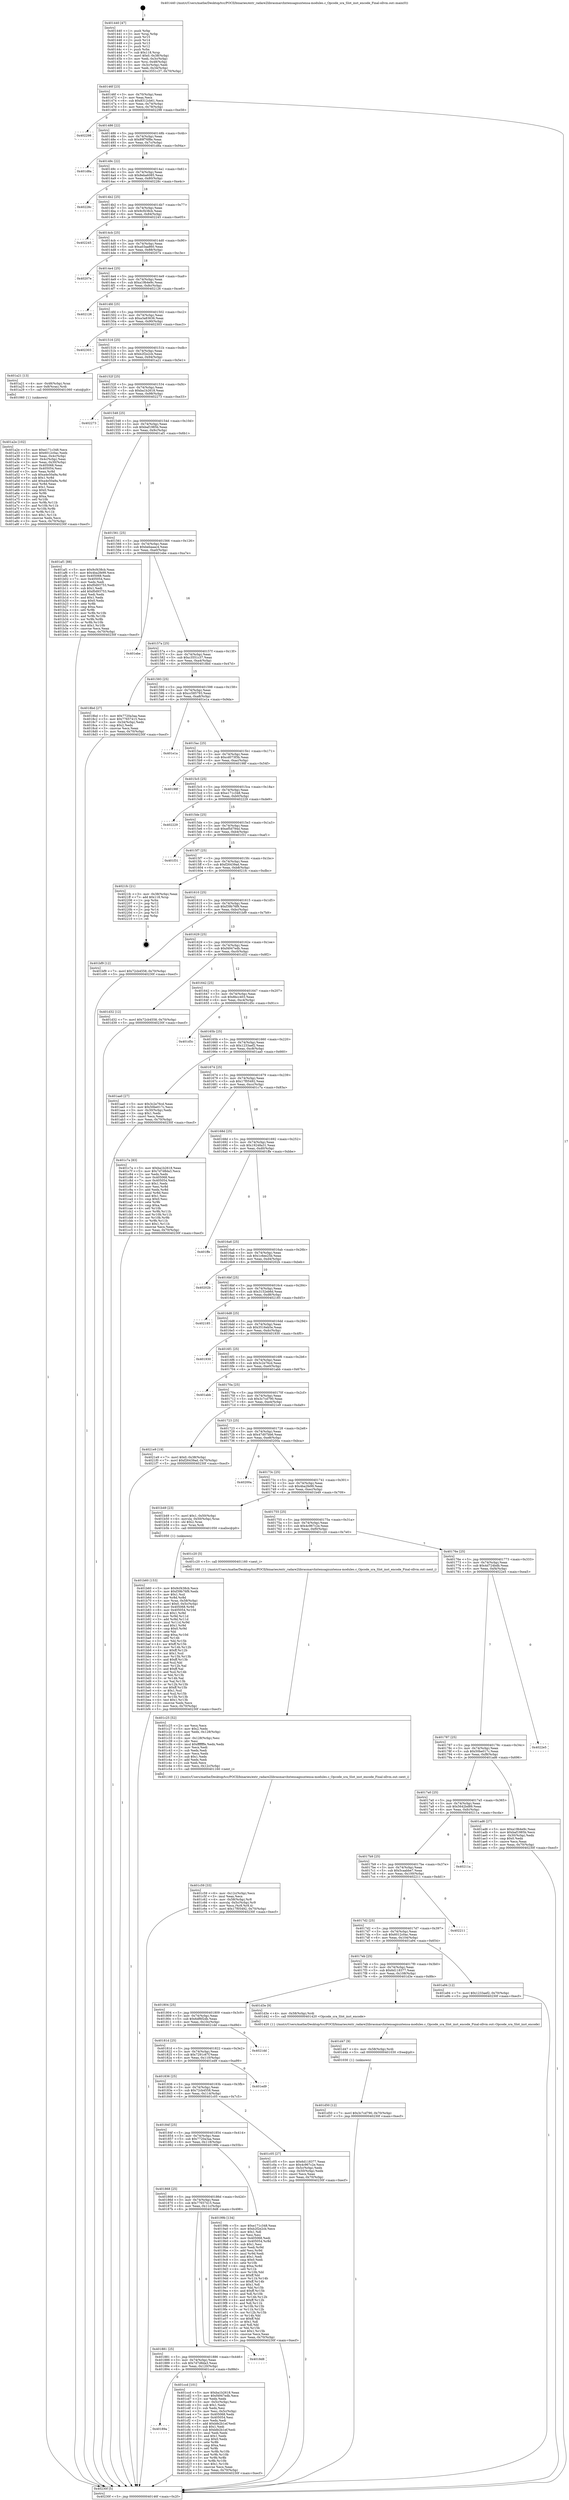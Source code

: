 digraph "0x401440" {
  label = "0x401440 (/mnt/c/Users/mathe/Desktop/tcc/POCII/binaries/extr_radare2librasmarchxtensagnuxtensa-modules.c_Opcode_sra_Slot_inst_encode_Final-ollvm.out::main(0))"
  labelloc = "t"
  node[shape=record]

  Entry [label="",width=0.3,height=0.3,shape=circle,fillcolor=black,style=filled]
  "0x40146f" [label="{
     0x40146f [23]\l
     | [instrs]\l
     &nbsp;&nbsp;0x40146f \<+3\>: mov -0x70(%rbp),%eax\l
     &nbsp;&nbsp;0x401472 \<+2\>: mov %eax,%ecx\l
     &nbsp;&nbsp;0x401474 \<+6\>: sub $0x8312cb61,%ecx\l
     &nbsp;&nbsp;0x40147a \<+3\>: mov %eax,-0x74(%rbp)\l
     &nbsp;&nbsp;0x40147d \<+3\>: mov %ecx,-0x78(%rbp)\l
     &nbsp;&nbsp;0x401480 \<+6\>: je 0000000000402298 \<main+0xe58\>\l
  }"]
  "0x402298" [label="{
     0x402298\l
  }", style=dashed]
  "0x401486" [label="{
     0x401486 [22]\l
     | [instrs]\l
     &nbsp;&nbsp;0x401486 \<+5\>: jmp 000000000040148b \<main+0x4b\>\l
     &nbsp;&nbsp;0x40148b \<+3\>: mov -0x74(%rbp),%eax\l
     &nbsp;&nbsp;0x40148e \<+5\>: sub $0x89f76f8e,%eax\l
     &nbsp;&nbsp;0x401493 \<+3\>: mov %eax,-0x7c(%rbp)\l
     &nbsp;&nbsp;0x401496 \<+6\>: je 0000000000401d8a \<main+0x94a\>\l
  }"]
  Exit [label="",width=0.3,height=0.3,shape=circle,fillcolor=black,style=filled,peripheries=2]
  "0x401d8a" [label="{
     0x401d8a\l
  }", style=dashed]
  "0x40149c" [label="{
     0x40149c [22]\l
     | [instrs]\l
     &nbsp;&nbsp;0x40149c \<+5\>: jmp 00000000004014a1 \<main+0x61\>\l
     &nbsp;&nbsp;0x4014a1 \<+3\>: mov -0x74(%rbp),%eax\l
     &nbsp;&nbsp;0x4014a4 \<+5\>: sub $0x8eba6085,%eax\l
     &nbsp;&nbsp;0x4014a9 \<+3\>: mov %eax,-0x80(%rbp)\l
     &nbsp;&nbsp;0x4014ac \<+6\>: je 000000000040228c \<main+0xe4c\>\l
  }"]
  "0x401d50" [label="{
     0x401d50 [12]\l
     | [instrs]\l
     &nbsp;&nbsp;0x401d50 \<+7\>: movl $0x3c7cd790,-0x70(%rbp)\l
     &nbsp;&nbsp;0x401d57 \<+5\>: jmp 000000000040230f \<main+0xecf\>\l
  }"]
  "0x40228c" [label="{
     0x40228c\l
  }", style=dashed]
  "0x4014b2" [label="{
     0x4014b2 [25]\l
     | [instrs]\l
     &nbsp;&nbsp;0x4014b2 \<+5\>: jmp 00000000004014b7 \<main+0x77\>\l
     &nbsp;&nbsp;0x4014b7 \<+3\>: mov -0x74(%rbp),%eax\l
     &nbsp;&nbsp;0x4014ba \<+5\>: sub $0x9cf438cb,%eax\l
     &nbsp;&nbsp;0x4014bf \<+6\>: mov %eax,-0x84(%rbp)\l
     &nbsp;&nbsp;0x4014c5 \<+6\>: je 0000000000402245 \<main+0xe05\>\l
  }"]
  "0x401d47" [label="{
     0x401d47 [9]\l
     | [instrs]\l
     &nbsp;&nbsp;0x401d47 \<+4\>: mov -0x58(%rbp),%rdi\l
     &nbsp;&nbsp;0x401d4b \<+5\>: call 0000000000401030 \<free@plt\>\l
     | [calls]\l
     &nbsp;&nbsp;0x401030 \{1\} (unknown)\l
  }"]
  "0x402245" [label="{
     0x402245\l
  }", style=dashed]
  "0x4014cb" [label="{
     0x4014cb [25]\l
     | [instrs]\l
     &nbsp;&nbsp;0x4014cb \<+5\>: jmp 00000000004014d0 \<main+0x90\>\l
     &nbsp;&nbsp;0x4014d0 \<+3\>: mov -0x74(%rbp),%eax\l
     &nbsp;&nbsp;0x4014d3 \<+5\>: sub $0xa03aa860,%eax\l
     &nbsp;&nbsp;0x4014d8 \<+6\>: mov %eax,-0x88(%rbp)\l
     &nbsp;&nbsp;0x4014de \<+6\>: je 000000000040207e \<main+0xc3e\>\l
  }"]
  "0x40189a" [label="{
     0x40189a\l
  }", style=dashed]
  "0x40207e" [label="{
     0x40207e\l
  }", style=dashed]
  "0x4014e4" [label="{
     0x4014e4 [25]\l
     | [instrs]\l
     &nbsp;&nbsp;0x4014e4 \<+5\>: jmp 00000000004014e9 \<main+0xa9\>\l
     &nbsp;&nbsp;0x4014e9 \<+3\>: mov -0x74(%rbp),%eax\l
     &nbsp;&nbsp;0x4014ec \<+5\>: sub $0xa19b4e9c,%eax\l
     &nbsp;&nbsp;0x4014f1 \<+6\>: mov %eax,-0x8c(%rbp)\l
     &nbsp;&nbsp;0x4014f7 \<+6\>: je 0000000000402126 \<main+0xce6\>\l
  }"]
  "0x401ccd" [label="{
     0x401ccd [101]\l
     | [instrs]\l
     &nbsp;&nbsp;0x401ccd \<+5\>: mov $0xba1b2618,%eax\l
     &nbsp;&nbsp;0x401cd2 \<+5\>: mov $0xf4947edb,%ecx\l
     &nbsp;&nbsp;0x401cd7 \<+2\>: xor %edx,%edx\l
     &nbsp;&nbsp;0x401cd9 \<+3\>: mov -0x5c(%rbp),%esi\l
     &nbsp;&nbsp;0x401cdc \<+3\>: sub $0x1,%edx\l
     &nbsp;&nbsp;0x401cdf \<+2\>: sub %edx,%esi\l
     &nbsp;&nbsp;0x401ce1 \<+3\>: mov %esi,-0x5c(%rbp)\l
     &nbsp;&nbsp;0x401ce4 \<+7\>: mov 0x405068,%edx\l
     &nbsp;&nbsp;0x401ceb \<+7\>: mov 0x405054,%esi\l
     &nbsp;&nbsp;0x401cf2 \<+2\>: mov %edx,%edi\l
     &nbsp;&nbsp;0x401cf4 \<+6\>: add $0xbfe2b1ef,%edi\l
     &nbsp;&nbsp;0x401cfa \<+3\>: sub $0x1,%edi\l
     &nbsp;&nbsp;0x401cfd \<+6\>: sub $0xbfe2b1ef,%edi\l
     &nbsp;&nbsp;0x401d03 \<+3\>: imul %edi,%edx\l
     &nbsp;&nbsp;0x401d06 \<+3\>: and $0x1,%edx\l
     &nbsp;&nbsp;0x401d09 \<+3\>: cmp $0x0,%edx\l
     &nbsp;&nbsp;0x401d0c \<+4\>: sete %r8b\l
     &nbsp;&nbsp;0x401d10 \<+3\>: cmp $0xa,%esi\l
     &nbsp;&nbsp;0x401d13 \<+4\>: setl %r9b\l
     &nbsp;&nbsp;0x401d17 \<+3\>: mov %r8b,%r10b\l
     &nbsp;&nbsp;0x401d1a \<+3\>: and %r9b,%r10b\l
     &nbsp;&nbsp;0x401d1d \<+3\>: xor %r9b,%r8b\l
     &nbsp;&nbsp;0x401d20 \<+3\>: or %r8b,%r10b\l
     &nbsp;&nbsp;0x401d23 \<+4\>: test $0x1,%r10b\l
     &nbsp;&nbsp;0x401d27 \<+3\>: cmovne %ecx,%eax\l
     &nbsp;&nbsp;0x401d2a \<+3\>: mov %eax,-0x70(%rbp)\l
     &nbsp;&nbsp;0x401d2d \<+5\>: jmp 000000000040230f \<main+0xecf\>\l
  }"]
  "0x402126" [label="{
     0x402126\l
  }", style=dashed]
  "0x4014fd" [label="{
     0x4014fd [25]\l
     | [instrs]\l
     &nbsp;&nbsp;0x4014fd \<+5\>: jmp 0000000000401502 \<main+0xc2\>\l
     &nbsp;&nbsp;0x401502 \<+3\>: mov -0x74(%rbp),%eax\l
     &nbsp;&nbsp;0x401505 \<+5\>: sub $0xa3a83636,%eax\l
     &nbsp;&nbsp;0x40150a \<+6\>: mov %eax,-0x90(%rbp)\l
     &nbsp;&nbsp;0x401510 \<+6\>: je 0000000000402303 \<main+0xec3\>\l
  }"]
  "0x401881" [label="{
     0x401881 [25]\l
     | [instrs]\l
     &nbsp;&nbsp;0x401881 \<+5\>: jmp 0000000000401886 \<main+0x446\>\l
     &nbsp;&nbsp;0x401886 \<+3\>: mov -0x74(%rbp),%eax\l
     &nbsp;&nbsp;0x401889 \<+5\>: sub $0x7d7d8da3,%eax\l
     &nbsp;&nbsp;0x40188e \<+6\>: mov %eax,-0x120(%rbp)\l
     &nbsp;&nbsp;0x401894 \<+6\>: je 0000000000401ccd \<main+0x88d\>\l
  }"]
  "0x402303" [label="{
     0x402303\l
  }", style=dashed]
  "0x401516" [label="{
     0x401516 [25]\l
     | [instrs]\l
     &nbsp;&nbsp;0x401516 \<+5\>: jmp 000000000040151b \<main+0xdb\>\l
     &nbsp;&nbsp;0x40151b \<+3\>: mov -0x74(%rbp),%eax\l
     &nbsp;&nbsp;0x40151e \<+5\>: sub $0xb2f2e2cb,%eax\l
     &nbsp;&nbsp;0x401523 \<+6\>: mov %eax,-0x94(%rbp)\l
     &nbsp;&nbsp;0x401529 \<+6\>: je 0000000000401a21 \<main+0x5e1\>\l
  }"]
  "0x4018d8" [label="{
     0x4018d8\l
  }", style=dashed]
  "0x401a21" [label="{
     0x401a21 [13]\l
     | [instrs]\l
     &nbsp;&nbsp;0x401a21 \<+4\>: mov -0x48(%rbp),%rax\l
     &nbsp;&nbsp;0x401a25 \<+4\>: mov 0x8(%rax),%rdi\l
     &nbsp;&nbsp;0x401a29 \<+5\>: call 0000000000401060 \<atoi@plt\>\l
     | [calls]\l
     &nbsp;&nbsp;0x401060 \{1\} (unknown)\l
  }"]
  "0x40152f" [label="{
     0x40152f [25]\l
     | [instrs]\l
     &nbsp;&nbsp;0x40152f \<+5\>: jmp 0000000000401534 \<main+0xf4\>\l
     &nbsp;&nbsp;0x401534 \<+3\>: mov -0x74(%rbp),%eax\l
     &nbsp;&nbsp;0x401537 \<+5\>: sub $0xba1b2618,%eax\l
     &nbsp;&nbsp;0x40153c \<+6\>: mov %eax,-0x98(%rbp)\l
     &nbsp;&nbsp;0x401542 \<+6\>: je 0000000000402273 \<main+0xe33\>\l
  }"]
  "0x401c59" [label="{
     0x401c59 [33]\l
     | [instrs]\l
     &nbsp;&nbsp;0x401c59 \<+6\>: mov -0x12c(%rbp),%ecx\l
     &nbsp;&nbsp;0x401c5f \<+3\>: imul %eax,%ecx\l
     &nbsp;&nbsp;0x401c62 \<+4\>: mov -0x58(%rbp),%r8\l
     &nbsp;&nbsp;0x401c66 \<+4\>: movslq -0x5c(%rbp),%r9\l
     &nbsp;&nbsp;0x401c6a \<+4\>: mov %ecx,(%r8,%r9,4)\l
     &nbsp;&nbsp;0x401c6e \<+7\>: movl $0x17f05492,-0x70(%rbp)\l
     &nbsp;&nbsp;0x401c75 \<+5\>: jmp 000000000040230f \<main+0xecf\>\l
  }"]
  "0x402273" [label="{
     0x402273\l
  }", style=dashed]
  "0x401548" [label="{
     0x401548 [25]\l
     | [instrs]\l
     &nbsp;&nbsp;0x401548 \<+5\>: jmp 000000000040154d \<main+0x10d\>\l
     &nbsp;&nbsp;0x40154d \<+3\>: mov -0x74(%rbp),%eax\l
     &nbsp;&nbsp;0x401550 \<+5\>: sub $0xbaf1985b,%eax\l
     &nbsp;&nbsp;0x401555 \<+6\>: mov %eax,-0x9c(%rbp)\l
     &nbsp;&nbsp;0x40155b \<+6\>: je 0000000000401af1 \<main+0x6b1\>\l
  }"]
  "0x401c25" [label="{
     0x401c25 [52]\l
     | [instrs]\l
     &nbsp;&nbsp;0x401c25 \<+2\>: xor %ecx,%ecx\l
     &nbsp;&nbsp;0x401c27 \<+5\>: mov $0x2,%edx\l
     &nbsp;&nbsp;0x401c2c \<+6\>: mov %edx,-0x128(%rbp)\l
     &nbsp;&nbsp;0x401c32 \<+1\>: cltd\l
     &nbsp;&nbsp;0x401c33 \<+6\>: mov -0x128(%rbp),%esi\l
     &nbsp;&nbsp;0x401c39 \<+2\>: idiv %esi\l
     &nbsp;&nbsp;0x401c3b \<+6\>: imul $0xfffffffe,%edx,%edx\l
     &nbsp;&nbsp;0x401c41 \<+2\>: mov %ecx,%edi\l
     &nbsp;&nbsp;0x401c43 \<+2\>: sub %edx,%edi\l
     &nbsp;&nbsp;0x401c45 \<+2\>: mov %ecx,%edx\l
     &nbsp;&nbsp;0x401c47 \<+3\>: sub $0x1,%edx\l
     &nbsp;&nbsp;0x401c4a \<+2\>: add %edx,%edi\l
     &nbsp;&nbsp;0x401c4c \<+2\>: sub %edi,%ecx\l
     &nbsp;&nbsp;0x401c4e \<+6\>: mov %ecx,-0x12c(%rbp)\l
     &nbsp;&nbsp;0x401c54 \<+5\>: call 0000000000401160 \<next_i\>\l
     | [calls]\l
     &nbsp;&nbsp;0x401160 \{1\} (/mnt/c/Users/mathe/Desktop/tcc/POCII/binaries/extr_radare2librasmarchxtensagnuxtensa-modules.c_Opcode_sra_Slot_inst_encode_Final-ollvm.out::next_i)\l
  }"]
  "0x401af1" [label="{
     0x401af1 [88]\l
     | [instrs]\l
     &nbsp;&nbsp;0x401af1 \<+5\>: mov $0x9cf438cb,%eax\l
     &nbsp;&nbsp;0x401af6 \<+5\>: mov $0x4ba2fe99,%ecx\l
     &nbsp;&nbsp;0x401afb \<+7\>: mov 0x405068,%edx\l
     &nbsp;&nbsp;0x401b02 \<+7\>: mov 0x405054,%esi\l
     &nbsp;&nbsp;0x401b09 \<+2\>: mov %edx,%edi\l
     &nbsp;&nbsp;0x401b0b \<+6\>: sub $0xf0d93753,%edi\l
     &nbsp;&nbsp;0x401b11 \<+3\>: sub $0x1,%edi\l
     &nbsp;&nbsp;0x401b14 \<+6\>: add $0xf0d93753,%edi\l
     &nbsp;&nbsp;0x401b1a \<+3\>: imul %edi,%edx\l
     &nbsp;&nbsp;0x401b1d \<+3\>: and $0x1,%edx\l
     &nbsp;&nbsp;0x401b20 \<+3\>: cmp $0x0,%edx\l
     &nbsp;&nbsp;0x401b23 \<+4\>: sete %r8b\l
     &nbsp;&nbsp;0x401b27 \<+3\>: cmp $0xa,%esi\l
     &nbsp;&nbsp;0x401b2a \<+4\>: setl %r9b\l
     &nbsp;&nbsp;0x401b2e \<+3\>: mov %r8b,%r10b\l
     &nbsp;&nbsp;0x401b31 \<+3\>: and %r9b,%r10b\l
     &nbsp;&nbsp;0x401b34 \<+3\>: xor %r9b,%r8b\l
     &nbsp;&nbsp;0x401b37 \<+3\>: or %r8b,%r10b\l
     &nbsp;&nbsp;0x401b3a \<+4\>: test $0x1,%r10b\l
     &nbsp;&nbsp;0x401b3e \<+3\>: cmovne %ecx,%eax\l
     &nbsp;&nbsp;0x401b41 \<+3\>: mov %eax,-0x70(%rbp)\l
     &nbsp;&nbsp;0x401b44 \<+5\>: jmp 000000000040230f \<main+0xecf\>\l
  }"]
  "0x401561" [label="{
     0x401561 [25]\l
     | [instrs]\l
     &nbsp;&nbsp;0x401561 \<+5\>: jmp 0000000000401566 \<main+0x126\>\l
     &nbsp;&nbsp;0x401566 \<+3\>: mov -0x74(%rbp),%eax\l
     &nbsp;&nbsp;0x401569 \<+5\>: sub $0xbebaaac4,%eax\l
     &nbsp;&nbsp;0x40156e \<+6\>: mov %eax,-0xa0(%rbp)\l
     &nbsp;&nbsp;0x401574 \<+6\>: je 0000000000401ebe \<main+0xa7e\>\l
  }"]
  "0x401b60" [label="{
     0x401b60 [153]\l
     | [instrs]\l
     &nbsp;&nbsp;0x401b60 \<+5\>: mov $0x9cf438cb,%ecx\l
     &nbsp;&nbsp;0x401b65 \<+5\>: mov $0xf39b76f9,%edx\l
     &nbsp;&nbsp;0x401b6a \<+3\>: mov $0x1,%sil\l
     &nbsp;&nbsp;0x401b6d \<+3\>: xor %r8d,%r8d\l
     &nbsp;&nbsp;0x401b70 \<+4\>: mov %rax,-0x58(%rbp)\l
     &nbsp;&nbsp;0x401b74 \<+7\>: movl $0x0,-0x5c(%rbp)\l
     &nbsp;&nbsp;0x401b7b \<+8\>: mov 0x405068,%r9d\l
     &nbsp;&nbsp;0x401b83 \<+8\>: mov 0x405054,%r10d\l
     &nbsp;&nbsp;0x401b8b \<+4\>: sub $0x1,%r8d\l
     &nbsp;&nbsp;0x401b8f \<+3\>: mov %r9d,%r11d\l
     &nbsp;&nbsp;0x401b92 \<+3\>: add %r8d,%r11d\l
     &nbsp;&nbsp;0x401b95 \<+4\>: imul %r11d,%r9d\l
     &nbsp;&nbsp;0x401b99 \<+4\>: and $0x1,%r9d\l
     &nbsp;&nbsp;0x401b9d \<+4\>: cmp $0x0,%r9d\l
     &nbsp;&nbsp;0x401ba1 \<+3\>: sete %bl\l
     &nbsp;&nbsp;0x401ba4 \<+4\>: cmp $0xa,%r10d\l
     &nbsp;&nbsp;0x401ba8 \<+4\>: setl %r14b\l
     &nbsp;&nbsp;0x401bac \<+3\>: mov %bl,%r15b\l
     &nbsp;&nbsp;0x401baf \<+4\>: xor $0xff,%r15b\l
     &nbsp;&nbsp;0x401bb3 \<+3\>: mov %r14b,%r12b\l
     &nbsp;&nbsp;0x401bb6 \<+4\>: xor $0xff,%r12b\l
     &nbsp;&nbsp;0x401bba \<+4\>: xor $0x1,%sil\l
     &nbsp;&nbsp;0x401bbe \<+3\>: mov %r15b,%r13b\l
     &nbsp;&nbsp;0x401bc1 \<+4\>: and $0xff,%r13b\l
     &nbsp;&nbsp;0x401bc5 \<+3\>: and %sil,%bl\l
     &nbsp;&nbsp;0x401bc8 \<+3\>: mov %r12b,%al\l
     &nbsp;&nbsp;0x401bcb \<+2\>: and $0xff,%al\l
     &nbsp;&nbsp;0x401bcd \<+3\>: and %sil,%r14b\l
     &nbsp;&nbsp;0x401bd0 \<+3\>: or %bl,%r13b\l
     &nbsp;&nbsp;0x401bd3 \<+3\>: or %r14b,%al\l
     &nbsp;&nbsp;0x401bd6 \<+3\>: xor %al,%r13b\l
     &nbsp;&nbsp;0x401bd9 \<+3\>: or %r12b,%r15b\l
     &nbsp;&nbsp;0x401bdc \<+4\>: xor $0xff,%r15b\l
     &nbsp;&nbsp;0x401be0 \<+4\>: or $0x1,%sil\l
     &nbsp;&nbsp;0x401be4 \<+3\>: and %sil,%r15b\l
     &nbsp;&nbsp;0x401be7 \<+3\>: or %r15b,%r13b\l
     &nbsp;&nbsp;0x401bea \<+4\>: test $0x1,%r13b\l
     &nbsp;&nbsp;0x401bee \<+3\>: cmovne %edx,%ecx\l
     &nbsp;&nbsp;0x401bf1 \<+3\>: mov %ecx,-0x70(%rbp)\l
     &nbsp;&nbsp;0x401bf4 \<+5\>: jmp 000000000040230f \<main+0xecf\>\l
  }"]
  "0x401ebe" [label="{
     0x401ebe\l
  }", style=dashed]
  "0x40157a" [label="{
     0x40157a [25]\l
     | [instrs]\l
     &nbsp;&nbsp;0x40157a \<+5\>: jmp 000000000040157f \<main+0x13f\>\l
     &nbsp;&nbsp;0x40157f \<+3\>: mov -0x74(%rbp),%eax\l
     &nbsp;&nbsp;0x401582 \<+5\>: sub $0xc3551c37,%eax\l
     &nbsp;&nbsp;0x401587 \<+6\>: mov %eax,-0xa4(%rbp)\l
     &nbsp;&nbsp;0x40158d \<+6\>: je 00000000004018bd \<main+0x47d\>\l
  }"]
  "0x401a2e" [label="{
     0x401a2e [102]\l
     | [instrs]\l
     &nbsp;&nbsp;0x401a2e \<+5\>: mov $0xe171c348,%ecx\l
     &nbsp;&nbsp;0x401a33 \<+5\>: mov $0x6012c0ac,%edx\l
     &nbsp;&nbsp;0x401a38 \<+3\>: mov %eax,-0x4c(%rbp)\l
     &nbsp;&nbsp;0x401a3b \<+3\>: mov -0x4c(%rbp),%eax\l
     &nbsp;&nbsp;0x401a3e \<+3\>: mov %eax,-0x30(%rbp)\l
     &nbsp;&nbsp;0x401a41 \<+7\>: mov 0x405068,%eax\l
     &nbsp;&nbsp;0x401a48 \<+7\>: mov 0x405054,%esi\l
     &nbsp;&nbsp;0x401a4f \<+3\>: mov %eax,%r8d\l
     &nbsp;&nbsp;0x401a52 \<+7\>: sub $0xa4e50a9a,%r8d\l
     &nbsp;&nbsp;0x401a59 \<+4\>: sub $0x1,%r8d\l
     &nbsp;&nbsp;0x401a5d \<+7\>: add $0xa4e50a9a,%r8d\l
     &nbsp;&nbsp;0x401a64 \<+4\>: imul %r8d,%eax\l
     &nbsp;&nbsp;0x401a68 \<+3\>: and $0x1,%eax\l
     &nbsp;&nbsp;0x401a6b \<+3\>: cmp $0x0,%eax\l
     &nbsp;&nbsp;0x401a6e \<+4\>: sete %r9b\l
     &nbsp;&nbsp;0x401a72 \<+3\>: cmp $0xa,%esi\l
     &nbsp;&nbsp;0x401a75 \<+4\>: setl %r10b\l
     &nbsp;&nbsp;0x401a79 \<+3\>: mov %r9b,%r11b\l
     &nbsp;&nbsp;0x401a7c \<+3\>: and %r10b,%r11b\l
     &nbsp;&nbsp;0x401a7f \<+3\>: xor %r10b,%r9b\l
     &nbsp;&nbsp;0x401a82 \<+3\>: or %r9b,%r11b\l
     &nbsp;&nbsp;0x401a85 \<+4\>: test $0x1,%r11b\l
     &nbsp;&nbsp;0x401a89 \<+3\>: cmovne %edx,%ecx\l
     &nbsp;&nbsp;0x401a8c \<+3\>: mov %ecx,-0x70(%rbp)\l
     &nbsp;&nbsp;0x401a8f \<+5\>: jmp 000000000040230f \<main+0xecf\>\l
  }"]
  "0x4018bd" [label="{
     0x4018bd [27]\l
     | [instrs]\l
     &nbsp;&nbsp;0x4018bd \<+5\>: mov $0x7720a3aa,%eax\l
     &nbsp;&nbsp;0x4018c2 \<+5\>: mov $0x77657415,%ecx\l
     &nbsp;&nbsp;0x4018c7 \<+3\>: mov -0x34(%rbp),%edx\l
     &nbsp;&nbsp;0x4018ca \<+3\>: cmp $0x2,%edx\l
     &nbsp;&nbsp;0x4018cd \<+3\>: cmovne %ecx,%eax\l
     &nbsp;&nbsp;0x4018d0 \<+3\>: mov %eax,-0x70(%rbp)\l
     &nbsp;&nbsp;0x4018d3 \<+5\>: jmp 000000000040230f \<main+0xecf\>\l
  }"]
  "0x401593" [label="{
     0x401593 [25]\l
     | [instrs]\l
     &nbsp;&nbsp;0x401593 \<+5\>: jmp 0000000000401598 \<main+0x158\>\l
     &nbsp;&nbsp;0x401598 \<+3\>: mov -0x74(%rbp),%eax\l
     &nbsp;&nbsp;0x40159b \<+5\>: sub $0xcc585793,%eax\l
     &nbsp;&nbsp;0x4015a0 \<+6\>: mov %eax,-0xa8(%rbp)\l
     &nbsp;&nbsp;0x4015a6 \<+6\>: je 0000000000401e1a \<main+0x9da\>\l
  }"]
  "0x40230f" [label="{
     0x40230f [5]\l
     | [instrs]\l
     &nbsp;&nbsp;0x40230f \<+5\>: jmp 000000000040146f \<main+0x2f\>\l
  }"]
  "0x401440" [label="{
     0x401440 [47]\l
     | [instrs]\l
     &nbsp;&nbsp;0x401440 \<+1\>: push %rbp\l
     &nbsp;&nbsp;0x401441 \<+3\>: mov %rsp,%rbp\l
     &nbsp;&nbsp;0x401444 \<+2\>: push %r15\l
     &nbsp;&nbsp;0x401446 \<+2\>: push %r14\l
     &nbsp;&nbsp;0x401448 \<+2\>: push %r13\l
     &nbsp;&nbsp;0x40144a \<+2\>: push %r12\l
     &nbsp;&nbsp;0x40144c \<+1\>: push %rbx\l
     &nbsp;&nbsp;0x40144d \<+7\>: sub $0x118,%rsp\l
     &nbsp;&nbsp;0x401454 \<+7\>: movl $0x0,-0x38(%rbp)\l
     &nbsp;&nbsp;0x40145b \<+3\>: mov %edi,-0x3c(%rbp)\l
     &nbsp;&nbsp;0x40145e \<+4\>: mov %rsi,-0x48(%rbp)\l
     &nbsp;&nbsp;0x401462 \<+3\>: mov -0x3c(%rbp),%edi\l
     &nbsp;&nbsp;0x401465 \<+3\>: mov %edi,-0x34(%rbp)\l
     &nbsp;&nbsp;0x401468 \<+7\>: movl $0xc3551c37,-0x70(%rbp)\l
  }"]
  "0x401868" [label="{
     0x401868 [25]\l
     | [instrs]\l
     &nbsp;&nbsp;0x401868 \<+5\>: jmp 000000000040186d \<main+0x42d\>\l
     &nbsp;&nbsp;0x40186d \<+3\>: mov -0x74(%rbp),%eax\l
     &nbsp;&nbsp;0x401870 \<+5\>: sub $0x77657415,%eax\l
     &nbsp;&nbsp;0x401875 \<+6\>: mov %eax,-0x11c(%rbp)\l
     &nbsp;&nbsp;0x40187b \<+6\>: je 00000000004018d8 \<main+0x498\>\l
  }"]
  "0x401e1a" [label="{
     0x401e1a\l
  }", style=dashed]
  "0x4015ac" [label="{
     0x4015ac [25]\l
     | [instrs]\l
     &nbsp;&nbsp;0x4015ac \<+5\>: jmp 00000000004015b1 \<main+0x171\>\l
     &nbsp;&nbsp;0x4015b1 \<+3\>: mov -0x74(%rbp),%eax\l
     &nbsp;&nbsp;0x4015b4 \<+5\>: sub $0xcd073f3b,%eax\l
     &nbsp;&nbsp;0x4015b9 \<+6\>: mov %eax,-0xac(%rbp)\l
     &nbsp;&nbsp;0x4015bf \<+6\>: je 000000000040198f \<main+0x54f\>\l
  }"]
  "0x40199b" [label="{
     0x40199b [134]\l
     | [instrs]\l
     &nbsp;&nbsp;0x40199b \<+5\>: mov $0xe171c348,%eax\l
     &nbsp;&nbsp;0x4019a0 \<+5\>: mov $0xb2f2e2cb,%ecx\l
     &nbsp;&nbsp;0x4019a5 \<+2\>: mov $0x1,%dl\l
     &nbsp;&nbsp;0x4019a7 \<+2\>: xor %esi,%esi\l
     &nbsp;&nbsp;0x4019a9 \<+7\>: mov 0x405068,%edi\l
     &nbsp;&nbsp;0x4019b0 \<+8\>: mov 0x405054,%r8d\l
     &nbsp;&nbsp;0x4019b8 \<+3\>: sub $0x1,%esi\l
     &nbsp;&nbsp;0x4019bb \<+3\>: mov %edi,%r9d\l
     &nbsp;&nbsp;0x4019be \<+3\>: add %esi,%r9d\l
     &nbsp;&nbsp;0x4019c1 \<+4\>: imul %r9d,%edi\l
     &nbsp;&nbsp;0x4019c5 \<+3\>: and $0x1,%edi\l
     &nbsp;&nbsp;0x4019c8 \<+3\>: cmp $0x0,%edi\l
     &nbsp;&nbsp;0x4019cb \<+4\>: sete %r10b\l
     &nbsp;&nbsp;0x4019cf \<+4\>: cmp $0xa,%r8d\l
     &nbsp;&nbsp;0x4019d3 \<+4\>: setl %r11b\l
     &nbsp;&nbsp;0x4019d7 \<+3\>: mov %r10b,%bl\l
     &nbsp;&nbsp;0x4019da \<+3\>: xor $0xff,%bl\l
     &nbsp;&nbsp;0x4019dd \<+3\>: mov %r11b,%r14b\l
     &nbsp;&nbsp;0x4019e0 \<+4\>: xor $0xff,%r14b\l
     &nbsp;&nbsp;0x4019e4 \<+3\>: xor $0x1,%dl\l
     &nbsp;&nbsp;0x4019e7 \<+3\>: mov %bl,%r15b\l
     &nbsp;&nbsp;0x4019ea \<+4\>: and $0xff,%r15b\l
     &nbsp;&nbsp;0x4019ee \<+3\>: and %dl,%r10b\l
     &nbsp;&nbsp;0x4019f1 \<+3\>: mov %r14b,%r12b\l
     &nbsp;&nbsp;0x4019f4 \<+4\>: and $0xff,%r12b\l
     &nbsp;&nbsp;0x4019f8 \<+3\>: and %dl,%r11b\l
     &nbsp;&nbsp;0x4019fb \<+3\>: or %r10b,%r15b\l
     &nbsp;&nbsp;0x4019fe \<+3\>: or %r11b,%r12b\l
     &nbsp;&nbsp;0x401a01 \<+3\>: xor %r12b,%r15b\l
     &nbsp;&nbsp;0x401a04 \<+3\>: or %r14b,%bl\l
     &nbsp;&nbsp;0x401a07 \<+3\>: xor $0xff,%bl\l
     &nbsp;&nbsp;0x401a0a \<+3\>: or $0x1,%dl\l
     &nbsp;&nbsp;0x401a0d \<+2\>: and %dl,%bl\l
     &nbsp;&nbsp;0x401a0f \<+3\>: or %bl,%r15b\l
     &nbsp;&nbsp;0x401a12 \<+4\>: test $0x1,%r15b\l
     &nbsp;&nbsp;0x401a16 \<+3\>: cmovne %ecx,%eax\l
     &nbsp;&nbsp;0x401a19 \<+3\>: mov %eax,-0x70(%rbp)\l
     &nbsp;&nbsp;0x401a1c \<+5\>: jmp 000000000040230f \<main+0xecf\>\l
  }"]
  "0x40198f" [label="{
     0x40198f\l
  }", style=dashed]
  "0x4015c5" [label="{
     0x4015c5 [25]\l
     | [instrs]\l
     &nbsp;&nbsp;0x4015c5 \<+5\>: jmp 00000000004015ca \<main+0x18a\>\l
     &nbsp;&nbsp;0x4015ca \<+3\>: mov -0x74(%rbp),%eax\l
     &nbsp;&nbsp;0x4015cd \<+5\>: sub $0xe171c348,%eax\l
     &nbsp;&nbsp;0x4015d2 \<+6\>: mov %eax,-0xb0(%rbp)\l
     &nbsp;&nbsp;0x4015d8 \<+6\>: je 0000000000402229 \<main+0xde9\>\l
  }"]
  "0x40184f" [label="{
     0x40184f [25]\l
     | [instrs]\l
     &nbsp;&nbsp;0x40184f \<+5\>: jmp 0000000000401854 \<main+0x414\>\l
     &nbsp;&nbsp;0x401854 \<+3\>: mov -0x74(%rbp),%eax\l
     &nbsp;&nbsp;0x401857 \<+5\>: sub $0x7720a3aa,%eax\l
     &nbsp;&nbsp;0x40185c \<+6\>: mov %eax,-0x118(%rbp)\l
     &nbsp;&nbsp;0x401862 \<+6\>: je 000000000040199b \<main+0x55b\>\l
  }"]
  "0x402229" [label="{
     0x402229\l
  }", style=dashed]
  "0x4015de" [label="{
     0x4015de [25]\l
     | [instrs]\l
     &nbsp;&nbsp;0x4015de \<+5\>: jmp 00000000004015e3 \<main+0x1a3\>\l
     &nbsp;&nbsp;0x4015e3 \<+3\>: mov -0x74(%rbp),%eax\l
     &nbsp;&nbsp;0x4015e6 \<+5\>: sub $0xef5d794d,%eax\l
     &nbsp;&nbsp;0x4015eb \<+6\>: mov %eax,-0xb4(%rbp)\l
     &nbsp;&nbsp;0x4015f1 \<+6\>: je 0000000000401f31 \<main+0xaf1\>\l
  }"]
  "0x401c05" [label="{
     0x401c05 [27]\l
     | [instrs]\l
     &nbsp;&nbsp;0x401c05 \<+5\>: mov $0x6d118377,%eax\l
     &nbsp;&nbsp;0x401c0a \<+5\>: mov $0x4c967c2e,%ecx\l
     &nbsp;&nbsp;0x401c0f \<+3\>: mov -0x5c(%rbp),%edx\l
     &nbsp;&nbsp;0x401c12 \<+3\>: cmp -0x50(%rbp),%edx\l
     &nbsp;&nbsp;0x401c15 \<+3\>: cmovl %ecx,%eax\l
     &nbsp;&nbsp;0x401c18 \<+3\>: mov %eax,-0x70(%rbp)\l
     &nbsp;&nbsp;0x401c1b \<+5\>: jmp 000000000040230f \<main+0xecf\>\l
  }"]
  "0x401f31" [label="{
     0x401f31\l
  }", style=dashed]
  "0x4015f7" [label="{
     0x4015f7 [25]\l
     | [instrs]\l
     &nbsp;&nbsp;0x4015f7 \<+5\>: jmp 00000000004015fc \<main+0x1bc\>\l
     &nbsp;&nbsp;0x4015fc \<+3\>: mov -0x74(%rbp),%eax\l
     &nbsp;&nbsp;0x4015ff \<+5\>: sub $0xf26439ad,%eax\l
     &nbsp;&nbsp;0x401604 \<+6\>: mov %eax,-0xb8(%rbp)\l
     &nbsp;&nbsp;0x40160a \<+6\>: je 00000000004021fc \<main+0xdbc\>\l
  }"]
  "0x401836" [label="{
     0x401836 [25]\l
     | [instrs]\l
     &nbsp;&nbsp;0x401836 \<+5\>: jmp 000000000040183b \<main+0x3fb\>\l
     &nbsp;&nbsp;0x40183b \<+3\>: mov -0x74(%rbp),%eax\l
     &nbsp;&nbsp;0x40183e \<+5\>: sub $0x72cb4558,%eax\l
     &nbsp;&nbsp;0x401843 \<+6\>: mov %eax,-0x114(%rbp)\l
     &nbsp;&nbsp;0x401849 \<+6\>: je 0000000000401c05 \<main+0x7c5\>\l
  }"]
  "0x4021fc" [label="{
     0x4021fc [21]\l
     | [instrs]\l
     &nbsp;&nbsp;0x4021fc \<+3\>: mov -0x38(%rbp),%eax\l
     &nbsp;&nbsp;0x4021ff \<+7\>: add $0x118,%rsp\l
     &nbsp;&nbsp;0x402206 \<+1\>: pop %rbx\l
     &nbsp;&nbsp;0x402207 \<+2\>: pop %r12\l
     &nbsp;&nbsp;0x402209 \<+2\>: pop %r13\l
     &nbsp;&nbsp;0x40220b \<+2\>: pop %r14\l
     &nbsp;&nbsp;0x40220d \<+2\>: pop %r15\l
     &nbsp;&nbsp;0x40220f \<+1\>: pop %rbp\l
     &nbsp;&nbsp;0x402210 \<+1\>: ret\l
  }"]
  "0x401610" [label="{
     0x401610 [25]\l
     | [instrs]\l
     &nbsp;&nbsp;0x401610 \<+5\>: jmp 0000000000401615 \<main+0x1d5\>\l
     &nbsp;&nbsp;0x401615 \<+3\>: mov -0x74(%rbp),%eax\l
     &nbsp;&nbsp;0x401618 \<+5\>: sub $0xf39b76f9,%eax\l
     &nbsp;&nbsp;0x40161d \<+6\>: mov %eax,-0xbc(%rbp)\l
     &nbsp;&nbsp;0x401623 \<+6\>: je 0000000000401bf9 \<main+0x7b9\>\l
  }"]
  "0x401ed9" [label="{
     0x401ed9\l
  }", style=dashed]
  "0x401bf9" [label="{
     0x401bf9 [12]\l
     | [instrs]\l
     &nbsp;&nbsp;0x401bf9 \<+7\>: movl $0x72cb4558,-0x70(%rbp)\l
     &nbsp;&nbsp;0x401c00 \<+5\>: jmp 000000000040230f \<main+0xecf\>\l
  }"]
  "0x401629" [label="{
     0x401629 [25]\l
     | [instrs]\l
     &nbsp;&nbsp;0x401629 \<+5\>: jmp 000000000040162e \<main+0x1ee\>\l
     &nbsp;&nbsp;0x40162e \<+3\>: mov -0x74(%rbp),%eax\l
     &nbsp;&nbsp;0x401631 \<+5\>: sub $0xf4947edb,%eax\l
     &nbsp;&nbsp;0x401636 \<+6\>: mov %eax,-0xc0(%rbp)\l
     &nbsp;&nbsp;0x40163c \<+6\>: je 0000000000401d32 \<main+0x8f2\>\l
  }"]
  "0x40181d" [label="{
     0x40181d [25]\l
     | [instrs]\l
     &nbsp;&nbsp;0x40181d \<+5\>: jmp 0000000000401822 \<main+0x3e2\>\l
     &nbsp;&nbsp;0x401822 \<+3\>: mov -0x74(%rbp),%eax\l
     &nbsp;&nbsp;0x401825 \<+5\>: sub $0x7291c67f,%eax\l
     &nbsp;&nbsp;0x40182a \<+6\>: mov %eax,-0x110(%rbp)\l
     &nbsp;&nbsp;0x401830 \<+6\>: je 0000000000401ed9 \<main+0xa99\>\l
  }"]
  "0x401d32" [label="{
     0x401d32 [12]\l
     | [instrs]\l
     &nbsp;&nbsp;0x401d32 \<+7\>: movl $0x72cb4558,-0x70(%rbp)\l
     &nbsp;&nbsp;0x401d39 \<+5\>: jmp 000000000040230f \<main+0xecf\>\l
  }"]
  "0x401642" [label="{
     0x401642 [25]\l
     | [instrs]\l
     &nbsp;&nbsp;0x401642 \<+5\>: jmp 0000000000401647 \<main+0x207\>\l
     &nbsp;&nbsp;0x401647 \<+3\>: mov -0x74(%rbp),%eax\l
     &nbsp;&nbsp;0x40164a \<+5\>: sub $0x8bcc403,%eax\l
     &nbsp;&nbsp;0x40164f \<+6\>: mov %eax,-0xc4(%rbp)\l
     &nbsp;&nbsp;0x401655 \<+6\>: je 0000000000401d5c \<main+0x91c\>\l
  }"]
  "0x4021dd" [label="{
     0x4021dd\l
  }", style=dashed]
  "0x401d5c" [label="{
     0x401d5c\l
  }", style=dashed]
  "0x40165b" [label="{
     0x40165b [25]\l
     | [instrs]\l
     &nbsp;&nbsp;0x40165b \<+5\>: jmp 0000000000401660 \<main+0x220\>\l
     &nbsp;&nbsp;0x401660 \<+3\>: mov -0x74(%rbp),%eax\l
     &nbsp;&nbsp;0x401663 \<+5\>: sub $0x1233aef2,%eax\l
     &nbsp;&nbsp;0x401668 \<+6\>: mov %eax,-0xc8(%rbp)\l
     &nbsp;&nbsp;0x40166e \<+6\>: je 0000000000401aa0 \<main+0x660\>\l
  }"]
  "0x401804" [label="{
     0x401804 [25]\l
     | [instrs]\l
     &nbsp;&nbsp;0x401804 \<+5\>: jmp 0000000000401809 \<main+0x3c9\>\l
     &nbsp;&nbsp;0x401809 \<+3\>: mov -0x74(%rbp),%eax\l
     &nbsp;&nbsp;0x40180c \<+5\>: sub $0x6df6f2db,%eax\l
     &nbsp;&nbsp;0x401811 \<+6\>: mov %eax,-0x10c(%rbp)\l
     &nbsp;&nbsp;0x401817 \<+6\>: je 00000000004021dd \<main+0xd9d\>\l
  }"]
  "0x401aa0" [label="{
     0x401aa0 [27]\l
     | [instrs]\l
     &nbsp;&nbsp;0x401aa0 \<+5\>: mov $0x3c2e76cd,%eax\l
     &nbsp;&nbsp;0x401aa5 \<+5\>: mov $0x50be017c,%ecx\l
     &nbsp;&nbsp;0x401aaa \<+3\>: mov -0x30(%rbp),%edx\l
     &nbsp;&nbsp;0x401aad \<+3\>: cmp $0x1,%edx\l
     &nbsp;&nbsp;0x401ab0 \<+3\>: cmovl %ecx,%eax\l
     &nbsp;&nbsp;0x401ab3 \<+3\>: mov %eax,-0x70(%rbp)\l
     &nbsp;&nbsp;0x401ab6 \<+5\>: jmp 000000000040230f \<main+0xecf\>\l
  }"]
  "0x401674" [label="{
     0x401674 [25]\l
     | [instrs]\l
     &nbsp;&nbsp;0x401674 \<+5\>: jmp 0000000000401679 \<main+0x239\>\l
     &nbsp;&nbsp;0x401679 \<+3\>: mov -0x74(%rbp),%eax\l
     &nbsp;&nbsp;0x40167c \<+5\>: sub $0x17f05492,%eax\l
     &nbsp;&nbsp;0x401681 \<+6\>: mov %eax,-0xcc(%rbp)\l
     &nbsp;&nbsp;0x401687 \<+6\>: je 0000000000401c7a \<main+0x83a\>\l
  }"]
  "0x401d3e" [label="{
     0x401d3e [9]\l
     | [instrs]\l
     &nbsp;&nbsp;0x401d3e \<+4\>: mov -0x58(%rbp),%rdi\l
     &nbsp;&nbsp;0x401d42 \<+5\>: call 0000000000401420 \<Opcode_sra_Slot_inst_encode\>\l
     | [calls]\l
     &nbsp;&nbsp;0x401420 \{1\} (/mnt/c/Users/mathe/Desktop/tcc/POCII/binaries/extr_radare2librasmarchxtensagnuxtensa-modules.c_Opcode_sra_Slot_inst_encode_Final-ollvm.out::Opcode_sra_Slot_inst_encode)\l
  }"]
  "0x401c7a" [label="{
     0x401c7a [83]\l
     | [instrs]\l
     &nbsp;&nbsp;0x401c7a \<+5\>: mov $0xba1b2618,%eax\l
     &nbsp;&nbsp;0x401c7f \<+5\>: mov $0x7d7d8da3,%ecx\l
     &nbsp;&nbsp;0x401c84 \<+2\>: xor %edx,%edx\l
     &nbsp;&nbsp;0x401c86 \<+7\>: mov 0x405068,%esi\l
     &nbsp;&nbsp;0x401c8d \<+7\>: mov 0x405054,%edi\l
     &nbsp;&nbsp;0x401c94 \<+3\>: sub $0x1,%edx\l
     &nbsp;&nbsp;0x401c97 \<+3\>: mov %esi,%r8d\l
     &nbsp;&nbsp;0x401c9a \<+3\>: add %edx,%r8d\l
     &nbsp;&nbsp;0x401c9d \<+4\>: imul %r8d,%esi\l
     &nbsp;&nbsp;0x401ca1 \<+3\>: and $0x1,%esi\l
     &nbsp;&nbsp;0x401ca4 \<+3\>: cmp $0x0,%esi\l
     &nbsp;&nbsp;0x401ca7 \<+4\>: sete %r9b\l
     &nbsp;&nbsp;0x401cab \<+3\>: cmp $0xa,%edi\l
     &nbsp;&nbsp;0x401cae \<+4\>: setl %r10b\l
     &nbsp;&nbsp;0x401cb2 \<+3\>: mov %r9b,%r11b\l
     &nbsp;&nbsp;0x401cb5 \<+3\>: and %r10b,%r11b\l
     &nbsp;&nbsp;0x401cb8 \<+3\>: xor %r10b,%r9b\l
     &nbsp;&nbsp;0x401cbb \<+3\>: or %r9b,%r11b\l
     &nbsp;&nbsp;0x401cbe \<+4\>: test $0x1,%r11b\l
     &nbsp;&nbsp;0x401cc2 \<+3\>: cmovne %ecx,%eax\l
     &nbsp;&nbsp;0x401cc5 \<+3\>: mov %eax,-0x70(%rbp)\l
     &nbsp;&nbsp;0x401cc8 \<+5\>: jmp 000000000040230f \<main+0xecf\>\l
  }"]
  "0x40168d" [label="{
     0x40168d [25]\l
     | [instrs]\l
     &nbsp;&nbsp;0x40168d \<+5\>: jmp 0000000000401692 \<main+0x252\>\l
     &nbsp;&nbsp;0x401692 \<+3\>: mov -0x74(%rbp),%eax\l
     &nbsp;&nbsp;0x401695 \<+5\>: sub $0x19248a31,%eax\l
     &nbsp;&nbsp;0x40169a \<+6\>: mov %eax,-0xd0(%rbp)\l
     &nbsp;&nbsp;0x4016a0 \<+6\>: je 0000000000401ffe \<main+0xbbe\>\l
  }"]
  "0x4017eb" [label="{
     0x4017eb [25]\l
     | [instrs]\l
     &nbsp;&nbsp;0x4017eb \<+5\>: jmp 00000000004017f0 \<main+0x3b0\>\l
     &nbsp;&nbsp;0x4017f0 \<+3\>: mov -0x74(%rbp),%eax\l
     &nbsp;&nbsp;0x4017f3 \<+5\>: sub $0x6d118377,%eax\l
     &nbsp;&nbsp;0x4017f8 \<+6\>: mov %eax,-0x108(%rbp)\l
     &nbsp;&nbsp;0x4017fe \<+6\>: je 0000000000401d3e \<main+0x8fe\>\l
  }"]
  "0x401ffe" [label="{
     0x401ffe\l
  }", style=dashed]
  "0x4016a6" [label="{
     0x4016a6 [25]\l
     | [instrs]\l
     &nbsp;&nbsp;0x4016a6 \<+5\>: jmp 00000000004016ab \<main+0x26b\>\l
     &nbsp;&nbsp;0x4016ab \<+3\>: mov -0x74(%rbp),%eax\l
     &nbsp;&nbsp;0x4016ae \<+5\>: sub $0x1c6ee25b,%eax\l
     &nbsp;&nbsp;0x4016b3 \<+6\>: mov %eax,-0xd4(%rbp)\l
     &nbsp;&nbsp;0x4016b9 \<+6\>: je 000000000040202b \<main+0xbeb\>\l
  }"]
  "0x401a94" [label="{
     0x401a94 [12]\l
     | [instrs]\l
     &nbsp;&nbsp;0x401a94 \<+7\>: movl $0x1233aef2,-0x70(%rbp)\l
     &nbsp;&nbsp;0x401a9b \<+5\>: jmp 000000000040230f \<main+0xecf\>\l
  }"]
  "0x40202b" [label="{
     0x40202b\l
  }", style=dashed]
  "0x4016bf" [label="{
     0x4016bf [25]\l
     | [instrs]\l
     &nbsp;&nbsp;0x4016bf \<+5\>: jmp 00000000004016c4 \<main+0x284\>\l
     &nbsp;&nbsp;0x4016c4 \<+3\>: mov -0x74(%rbp),%eax\l
     &nbsp;&nbsp;0x4016c7 \<+5\>: sub $0x3152eb6d,%eax\l
     &nbsp;&nbsp;0x4016cc \<+6\>: mov %eax,-0xd8(%rbp)\l
     &nbsp;&nbsp;0x4016d2 \<+6\>: je 0000000000402185 \<main+0xd45\>\l
  }"]
  "0x4017d2" [label="{
     0x4017d2 [25]\l
     | [instrs]\l
     &nbsp;&nbsp;0x4017d2 \<+5\>: jmp 00000000004017d7 \<main+0x397\>\l
     &nbsp;&nbsp;0x4017d7 \<+3\>: mov -0x74(%rbp),%eax\l
     &nbsp;&nbsp;0x4017da \<+5\>: sub $0x6012c0ac,%eax\l
     &nbsp;&nbsp;0x4017df \<+6\>: mov %eax,-0x104(%rbp)\l
     &nbsp;&nbsp;0x4017e5 \<+6\>: je 0000000000401a94 \<main+0x654\>\l
  }"]
  "0x402185" [label="{
     0x402185\l
  }", style=dashed]
  "0x4016d8" [label="{
     0x4016d8 [25]\l
     | [instrs]\l
     &nbsp;&nbsp;0x4016d8 \<+5\>: jmp 00000000004016dd \<main+0x29d\>\l
     &nbsp;&nbsp;0x4016dd \<+3\>: mov -0x74(%rbp),%eax\l
     &nbsp;&nbsp;0x4016e0 \<+5\>: sub $0x3516eb5e,%eax\l
     &nbsp;&nbsp;0x4016e5 \<+6\>: mov %eax,-0xdc(%rbp)\l
     &nbsp;&nbsp;0x4016eb \<+6\>: je 0000000000401930 \<main+0x4f0\>\l
  }"]
  "0x402211" [label="{
     0x402211\l
  }", style=dashed]
  "0x401930" [label="{
     0x401930\l
  }", style=dashed]
  "0x4016f1" [label="{
     0x4016f1 [25]\l
     | [instrs]\l
     &nbsp;&nbsp;0x4016f1 \<+5\>: jmp 00000000004016f6 \<main+0x2b6\>\l
     &nbsp;&nbsp;0x4016f6 \<+3\>: mov -0x74(%rbp),%eax\l
     &nbsp;&nbsp;0x4016f9 \<+5\>: sub $0x3c2e76cd,%eax\l
     &nbsp;&nbsp;0x4016fe \<+6\>: mov %eax,-0xe0(%rbp)\l
     &nbsp;&nbsp;0x401704 \<+6\>: je 0000000000401abb \<main+0x67b\>\l
  }"]
  "0x4017b9" [label="{
     0x4017b9 [25]\l
     | [instrs]\l
     &nbsp;&nbsp;0x4017b9 \<+5\>: jmp 00000000004017be \<main+0x37e\>\l
     &nbsp;&nbsp;0x4017be \<+3\>: mov -0x74(%rbp),%eax\l
     &nbsp;&nbsp;0x4017c1 \<+5\>: sub $0x5caabbe7,%eax\l
     &nbsp;&nbsp;0x4017c6 \<+6\>: mov %eax,-0x100(%rbp)\l
     &nbsp;&nbsp;0x4017cc \<+6\>: je 0000000000402211 \<main+0xdd1\>\l
  }"]
  "0x401abb" [label="{
     0x401abb\l
  }", style=dashed]
  "0x40170a" [label="{
     0x40170a [25]\l
     | [instrs]\l
     &nbsp;&nbsp;0x40170a \<+5\>: jmp 000000000040170f \<main+0x2cf\>\l
     &nbsp;&nbsp;0x40170f \<+3\>: mov -0x74(%rbp),%eax\l
     &nbsp;&nbsp;0x401712 \<+5\>: sub $0x3c7cd790,%eax\l
     &nbsp;&nbsp;0x401717 \<+6\>: mov %eax,-0xe4(%rbp)\l
     &nbsp;&nbsp;0x40171d \<+6\>: je 00000000004021e9 \<main+0xda9\>\l
  }"]
  "0x40211a" [label="{
     0x40211a\l
  }", style=dashed]
  "0x4021e9" [label="{
     0x4021e9 [19]\l
     | [instrs]\l
     &nbsp;&nbsp;0x4021e9 \<+7\>: movl $0x0,-0x38(%rbp)\l
     &nbsp;&nbsp;0x4021f0 \<+7\>: movl $0xf26439ad,-0x70(%rbp)\l
     &nbsp;&nbsp;0x4021f7 \<+5\>: jmp 000000000040230f \<main+0xecf\>\l
  }"]
  "0x401723" [label="{
     0x401723 [25]\l
     | [instrs]\l
     &nbsp;&nbsp;0x401723 \<+5\>: jmp 0000000000401728 \<main+0x2e8\>\l
     &nbsp;&nbsp;0x401728 \<+3\>: mov -0x74(%rbp),%eax\l
     &nbsp;&nbsp;0x40172b \<+5\>: sub $0x47d07bb6,%eax\l
     &nbsp;&nbsp;0x401730 \<+6\>: mov %eax,-0xe8(%rbp)\l
     &nbsp;&nbsp;0x401736 \<+6\>: je 000000000040200a \<main+0xbca\>\l
  }"]
  "0x4017a0" [label="{
     0x4017a0 [25]\l
     | [instrs]\l
     &nbsp;&nbsp;0x4017a0 \<+5\>: jmp 00000000004017a5 \<main+0x365\>\l
     &nbsp;&nbsp;0x4017a5 \<+3\>: mov -0x74(%rbp),%eax\l
     &nbsp;&nbsp;0x4017a8 \<+5\>: sub $0x5642bd89,%eax\l
     &nbsp;&nbsp;0x4017ad \<+6\>: mov %eax,-0xfc(%rbp)\l
     &nbsp;&nbsp;0x4017b3 \<+6\>: je 000000000040211a \<main+0xcda\>\l
  }"]
  "0x40200a" [label="{
     0x40200a\l
  }", style=dashed]
  "0x40173c" [label="{
     0x40173c [25]\l
     | [instrs]\l
     &nbsp;&nbsp;0x40173c \<+5\>: jmp 0000000000401741 \<main+0x301\>\l
     &nbsp;&nbsp;0x401741 \<+3\>: mov -0x74(%rbp),%eax\l
     &nbsp;&nbsp;0x401744 \<+5\>: sub $0x4ba2fe99,%eax\l
     &nbsp;&nbsp;0x401749 \<+6\>: mov %eax,-0xec(%rbp)\l
     &nbsp;&nbsp;0x40174f \<+6\>: je 0000000000401b49 \<main+0x709\>\l
  }"]
  "0x401ad6" [label="{
     0x401ad6 [27]\l
     | [instrs]\l
     &nbsp;&nbsp;0x401ad6 \<+5\>: mov $0xa19b4e9c,%eax\l
     &nbsp;&nbsp;0x401adb \<+5\>: mov $0xbaf1985b,%ecx\l
     &nbsp;&nbsp;0x401ae0 \<+3\>: mov -0x30(%rbp),%edx\l
     &nbsp;&nbsp;0x401ae3 \<+3\>: cmp $0x0,%edx\l
     &nbsp;&nbsp;0x401ae6 \<+3\>: cmove %ecx,%eax\l
     &nbsp;&nbsp;0x401ae9 \<+3\>: mov %eax,-0x70(%rbp)\l
     &nbsp;&nbsp;0x401aec \<+5\>: jmp 000000000040230f \<main+0xecf\>\l
  }"]
  "0x401b49" [label="{
     0x401b49 [23]\l
     | [instrs]\l
     &nbsp;&nbsp;0x401b49 \<+7\>: movl $0x1,-0x50(%rbp)\l
     &nbsp;&nbsp;0x401b50 \<+4\>: movslq -0x50(%rbp),%rax\l
     &nbsp;&nbsp;0x401b54 \<+4\>: shl $0x2,%rax\l
     &nbsp;&nbsp;0x401b58 \<+3\>: mov %rax,%rdi\l
     &nbsp;&nbsp;0x401b5b \<+5\>: call 0000000000401050 \<malloc@plt\>\l
     | [calls]\l
     &nbsp;&nbsp;0x401050 \{1\} (unknown)\l
  }"]
  "0x401755" [label="{
     0x401755 [25]\l
     | [instrs]\l
     &nbsp;&nbsp;0x401755 \<+5\>: jmp 000000000040175a \<main+0x31a\>\l
     &nbsp;&nbsp;0x40175a \<+3\>: mov -0x74(%rbp),%eax\l
     &nbsp;&nbsp;0x40175d \<+5\>: sub $0x4c967c2e,%eax\l
     &nbsp;&nbsp;0x401762 \<+6\>: mov %eax,-0xf0(%rbp)\l
     &nbsp;&nbsp;0x401768 \<+6\>: je 0000000000401c20 \<main+0x7e0\>\l
  }"]
  "0x401787" [label="{
     0x401787 [25]\l
     | [instrs]\l
     &nbsp;&nbsp;0x401787 \<+5\>: jmp 000000000040178c \<main+0x34c\>\l
     &nbsp;&nbsp;0x40178c \<+3\>: mov -0x74(%rbp),%eax\l
     &nbsp;&nbsp;0x40178f \<+5\>: sub $0x50be017c,%eax\l
     &nbsp;&nbsp;0x401794 \<+6\>: mov %eax,-0xf8(%rbp)\l
     &nbsp;&nbsp;0x40179a \<+6\>: je 0000000000401ad6 \<main+0x696\>\l
  }"]
  "0x401c20" [label="{
     0x401c20 [5]\l
     | [instrs]\l
     &nbsp;&nbsp;0x401c20 \<+5\>: call 0000000000401160 \<next_i\>\l
     | [calls]\l
     &nbsp;&nbsp;0x401160 \{1\} (/mnt/c/Users/mathe/Desktop/tcc/POCII/binaries/extr_radare2librasmarchxtensagnuxtensa-modules.c_Opcode_sra_Slot_inst_encode_Final-ollvm.out::next_i)\l
  }"]
  "0x40176e" [label="{
     0x40176e [25]\l
     | [instrs]\l
     &nbsp;&nbsp;0x40176e \<+5\>: jmp 0000000000401773 \<main+0x333\>\l
     &nbsp;&nbsp;0x401773 \<+3\>: mov -0x74(%rbp),%eax\l
     &nbsp;&nbsp;0x401776 \<+5\>: sub $0x4d724bdb,%eax\l
     &nbsp;&nbsp;0x40177b \<+6\>: mov %eax,-0xf4(%rbp)\l
     &nbsp;&nbsp;0x401781 \<+6\>: je 00000000004022e5 \<main+0xea5\>\l
  }"]
  "0x4022e5" [label="{
     0x4022e5\l
  }", style=dashed]
  Entry -> "0x401440" [label=" 1"]
  "0x40146f" -> "0x402298" [label=" 0"]
  "0x40146f" -> "0x401486" [label=" 18"]
  "0x4021fc" -> Exit [label=" 1"]
  "0x401486" -> "0x401d8a" [label=" 0"]
  "0x401486" -> "0x40149c" [label=" 18"]
  "0x4021e9" -> "0x40230f" [label=" 1"]
  "0x40149c" -> "0x40228c" [label=" 0"]
  "0x40149c" -> "0x4014b2" [label=" 18"]
  "0x401d50" -> "0x40230f" [label=" 1"]
  "0x4014b2" -> "0x402245" [label=" 0"]
  "0x4014b2" -> "0x4014cb" [label=" 18"]
  "0x401d47" -> "0x401d50" [label=" 1"]
  "0x4014cb" -> "0x40207e" [label=" 0"]
  "0x4014cb" -> "0x4014e4" [label=" 18"]
  "0x401d3e" -> "0x401d47" [label=" 1"]
  "0x4014e4" -> "0x402126" [label=" 0"]
  "0x4014e4" -> "0x4014fd" [label=" 18"]
  "0x401d32" -> "0x40230f" [label=" 1"]
  "0x4014fd" -> "0x402303" [label=" 0"]
  "0x4014fd" -> "0x401516" [label=" 18"]
  "0x401881" -> "0x40189a" [label=" 0"]
  "0x401516" -> "0x401a21" [label=" 1"]
  "0x401516" -> "0x40152f" [label=" 17"]
  "0x401881" -> "0x401ccd" [label=" 1"]
  "0x40152f" -> "0x402273" [label=" 0"]
  "0x40152f" -> "0x401548" [label=" 17"]
  "0x401868" -> "0x401881" [label=" 1"]
  "0x401548" -> "0x401af1" [label=" 1"]
  "0x401548" -> "0x401561" [label=" 16"]
  "0x401868" -> "0x4018d8" [label=" 0"]
  "0x401561" -> "0x401ebe" [label=" 0"]
  "0x401561" -> "0x40157a" [label=" 16"]
  "0x401ccd" -> "0x40230f" [label=" 1"]
  "0x40157a" -> "0x4018bd" [label=" 1"]
  "0x40157a" -> "0x401593" [label=" 15"]
  "0x4018bd" -> "0x40230f" [label=" 1"]
  "0x401440" -> "0x40146f" [label=" 1"]
  "0x40230f" -> "0x40146f" [label=" 17"]
  "0x401c7a" -> "0x40230f" [label=" 1"]
  "0x401593" -> "0x401e1a" [label=" 0"]
  "0x401593" -> "0x4015ac" [label=" 15"]
  "0x401c59" -> "0x40230f" [label=" 1"]
  "0x4015ac" -> "0x40198f" [label=" 0"]
  "0x4015ac" -> "0x4015c5" [label=" 15"]
  "0x401c25" -> "0x401c59" [label=" 1"]
  "0x4015c5" -> "0x402229" [label=" 0"]
  "0x4015c5" -> "0x4015de" [label=" 15"]
  "0x401c05" -> "0x40230f" [label=" 2"]
  "0x4015de" -> "0x401f31" [label=" 0"]
  "0x4015de" -> "0x4015f7" [label=" 15"]
  "0x401bf9" -> "0x40230f" [label=" 1"]
  "0x4015f7" -> "0x4021fc" [label=" 1"]
  "0x4015f7" -> "0x401610" [label=" 14"]
  "0x401b49" -> "0x401b60" [label=" 1"]
  "0x401610" -> "0x401bf9" [label=" 1"]
  "0x401610" -> "0x401629" [label=" 13"]
  "0x401af1" -> "0x40230f" [label=" 1"]
  "0x401629" -> "0x401d32" [label=" 1"]
  "0x401629" -> "0x401642" [label=" 12"]
  "0x401aa0" -> "0x40230f" [label=" 1"]
  "0x401642" -> "0x401d5c" [label=" 0"]
  "0x401642" -> "0x40165b" [label=" 12"]
  "0x401a94" -> "0x40230f" [label=" 1"]
  "0x40165b" -> "0x401aa0" [label=" 1"]
  "0x40165b" -> "0x401674" [label=" 11"]
  "0x401a21" -> "0x401a2e" [label=" 1"]
  "0x401674" -> "0x401c7a" [label=" 1"]
  "0x401674" -> "0x40168d" [label=" 10"]
  "0x40199b" -> "0x40230f" [label=" 1"]
  "0x40168d" -> "0x401ffe" [label=" 0"]
  "0x40168d" -> "0x4016a6" [label=" 10"]
  "0x40184f" -> "0x40199b" [label=" 1"]
  "0x4016a6" -> "0x40202b" [label=" 0"]
  "0x4016a6" -> "0x4016bf" [label=" 10"]
  "0x401c20" -> "0x401c25" [label=" 1"]
  "0x4016bf" -> "0x402185" [label=" 0"]
  "0x4016bf" -> "0x4016d8" [label=" 10"]
  "0x401836" -> "0x401c05" [label=" 2"]
  "0x4016d8" -> "0x401930" [label=" 0"]
  "0x4016d8" -> "0x4016f1" [label=" 10"]
  "0x401b60" -> "0x40230f" [label=" 1"]
  "0x4016f1" -> "0x401abb" [label=" 0"]
  "0x4016f1" -> "0x40170a" [label=" 10"]
  "0x40181d" -> "0x401ed9" [label=" 0"]
  "0x40170a" -> "0x4021e9" [label=" 1"]
  "0x40170a" -> "0x401723" [label=" 9"]
  "0x401ad6" -> "0x40230f" [label=" 1"]
  "0x401723" -> "0x40200a" [label=" 0"]
  "0x401723" -> "0x40173c" [label=" 9"]
  "0x401804" -> "0x4021dd" [label=" 0"]
  "0x40173c" -> "0x401b49" [label=" 1"]
  "0x40173c" -> "0x401755" [label=" 8"]
  "0x401a2e" -> "0x40230f" [label=" 1"]
  "0x401755" -> "0x401c20" [label=" 1"]
  "0x401755" -> "0x40176e" [label=" 7"]
  "0x4017eb" -> "0x401d3e" [label=" 1"]
  "0x40176e" -> "0x4022e5" [label=" 0"]
  "0x40176e" -> "0x401787" [label=" 7"]
  "0x4017eb" -> "0x401804" [label=" 4"]
  "0x401787" -> "0x401ad6" [label=" 1"]
  "0x401787" -> "0x4017a0" [label=" 6"]
  "0x401804" -> "0x40181d" [label=" 4"]
  "0x4017a0" -> "0x40211a" [label=" 0"]
  "0x4017a0" -> "0x4017b9" [label=" 6"]
  "0x40181d" -> "0x401836" [label=" 4"]
  "0x4017b9" -> "0x402211" [label=" 0"]
  "0x4017b9" -> "0x4017d2" [label=" 6"]
  "0x401836" -> "0x40184f" [label=" 2"]
  "0x4017d2" -> "0x401a94" [label=" 1"]
  "0x4017d2" -> "0x4017eb" [label=" 5"]
  "0x40184f" -> "0x401868" [label=" 1"]
}
